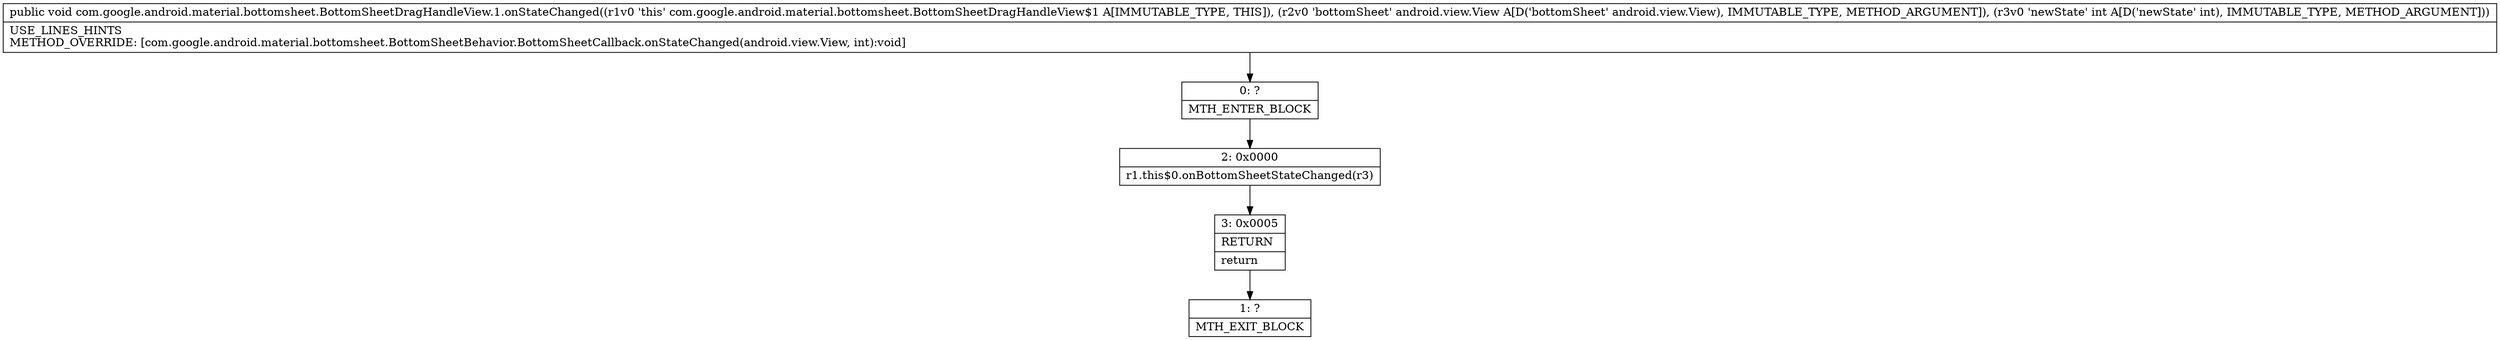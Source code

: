 digraph "CFG forcom.google.android.material.bottomsheet.BottomSheetDragHandleView.1.onStateChanged(Landroid\/view\/View;I)V" {
Node_0 [shape=record,label="{0\:\ ?|MTH_ENTER_BLOCK\l}"];
Node_2 [shape=record,label="{2\:\ 0x0000|r1.this$0.onBottomSheetStateChanged(r3)\l}"];
Node_3 [shape=record,label="{3\:\ 0x0005|RETURN\l|return\l}"];
Node_1 [shape=record,label="{1\:\ ?|MTH_EXIT_BLOCK\l}"];
MethodNode[shape=record,label="{public void com.google.android.material.bottomsheet.BottomSheetDragHandleView.1.onStateChanged((r1v0 'this' com.google.android.material.bottomsheet.BottomSheetDragHandleView$1 A[IMMUTABLE_TYPE, THIS]), (r2v0 'bottomSheet' android.view.View A[D('bottomSheet' android.view.View), IMMUTABLE_TYPE, METHOD_ARGUMENT]), (r3v0 'newState' int A[D('newState' int), IMMUTABLE_TYPE, METHOD_ARGUMENT]))  | USE_LINES_HINTS\lMETHOD_OVERRIDE: [com.google.android.material.bottomsheet.BottomSheetBehavior.BottomSheetCallback.onStateChanged(android.view.View, int):void]\l}"];
MethodNode -> Node_0;Node_0 -> Node_2;
Node_2 -> Node_3;
Node_3 -> Node_1;
}

